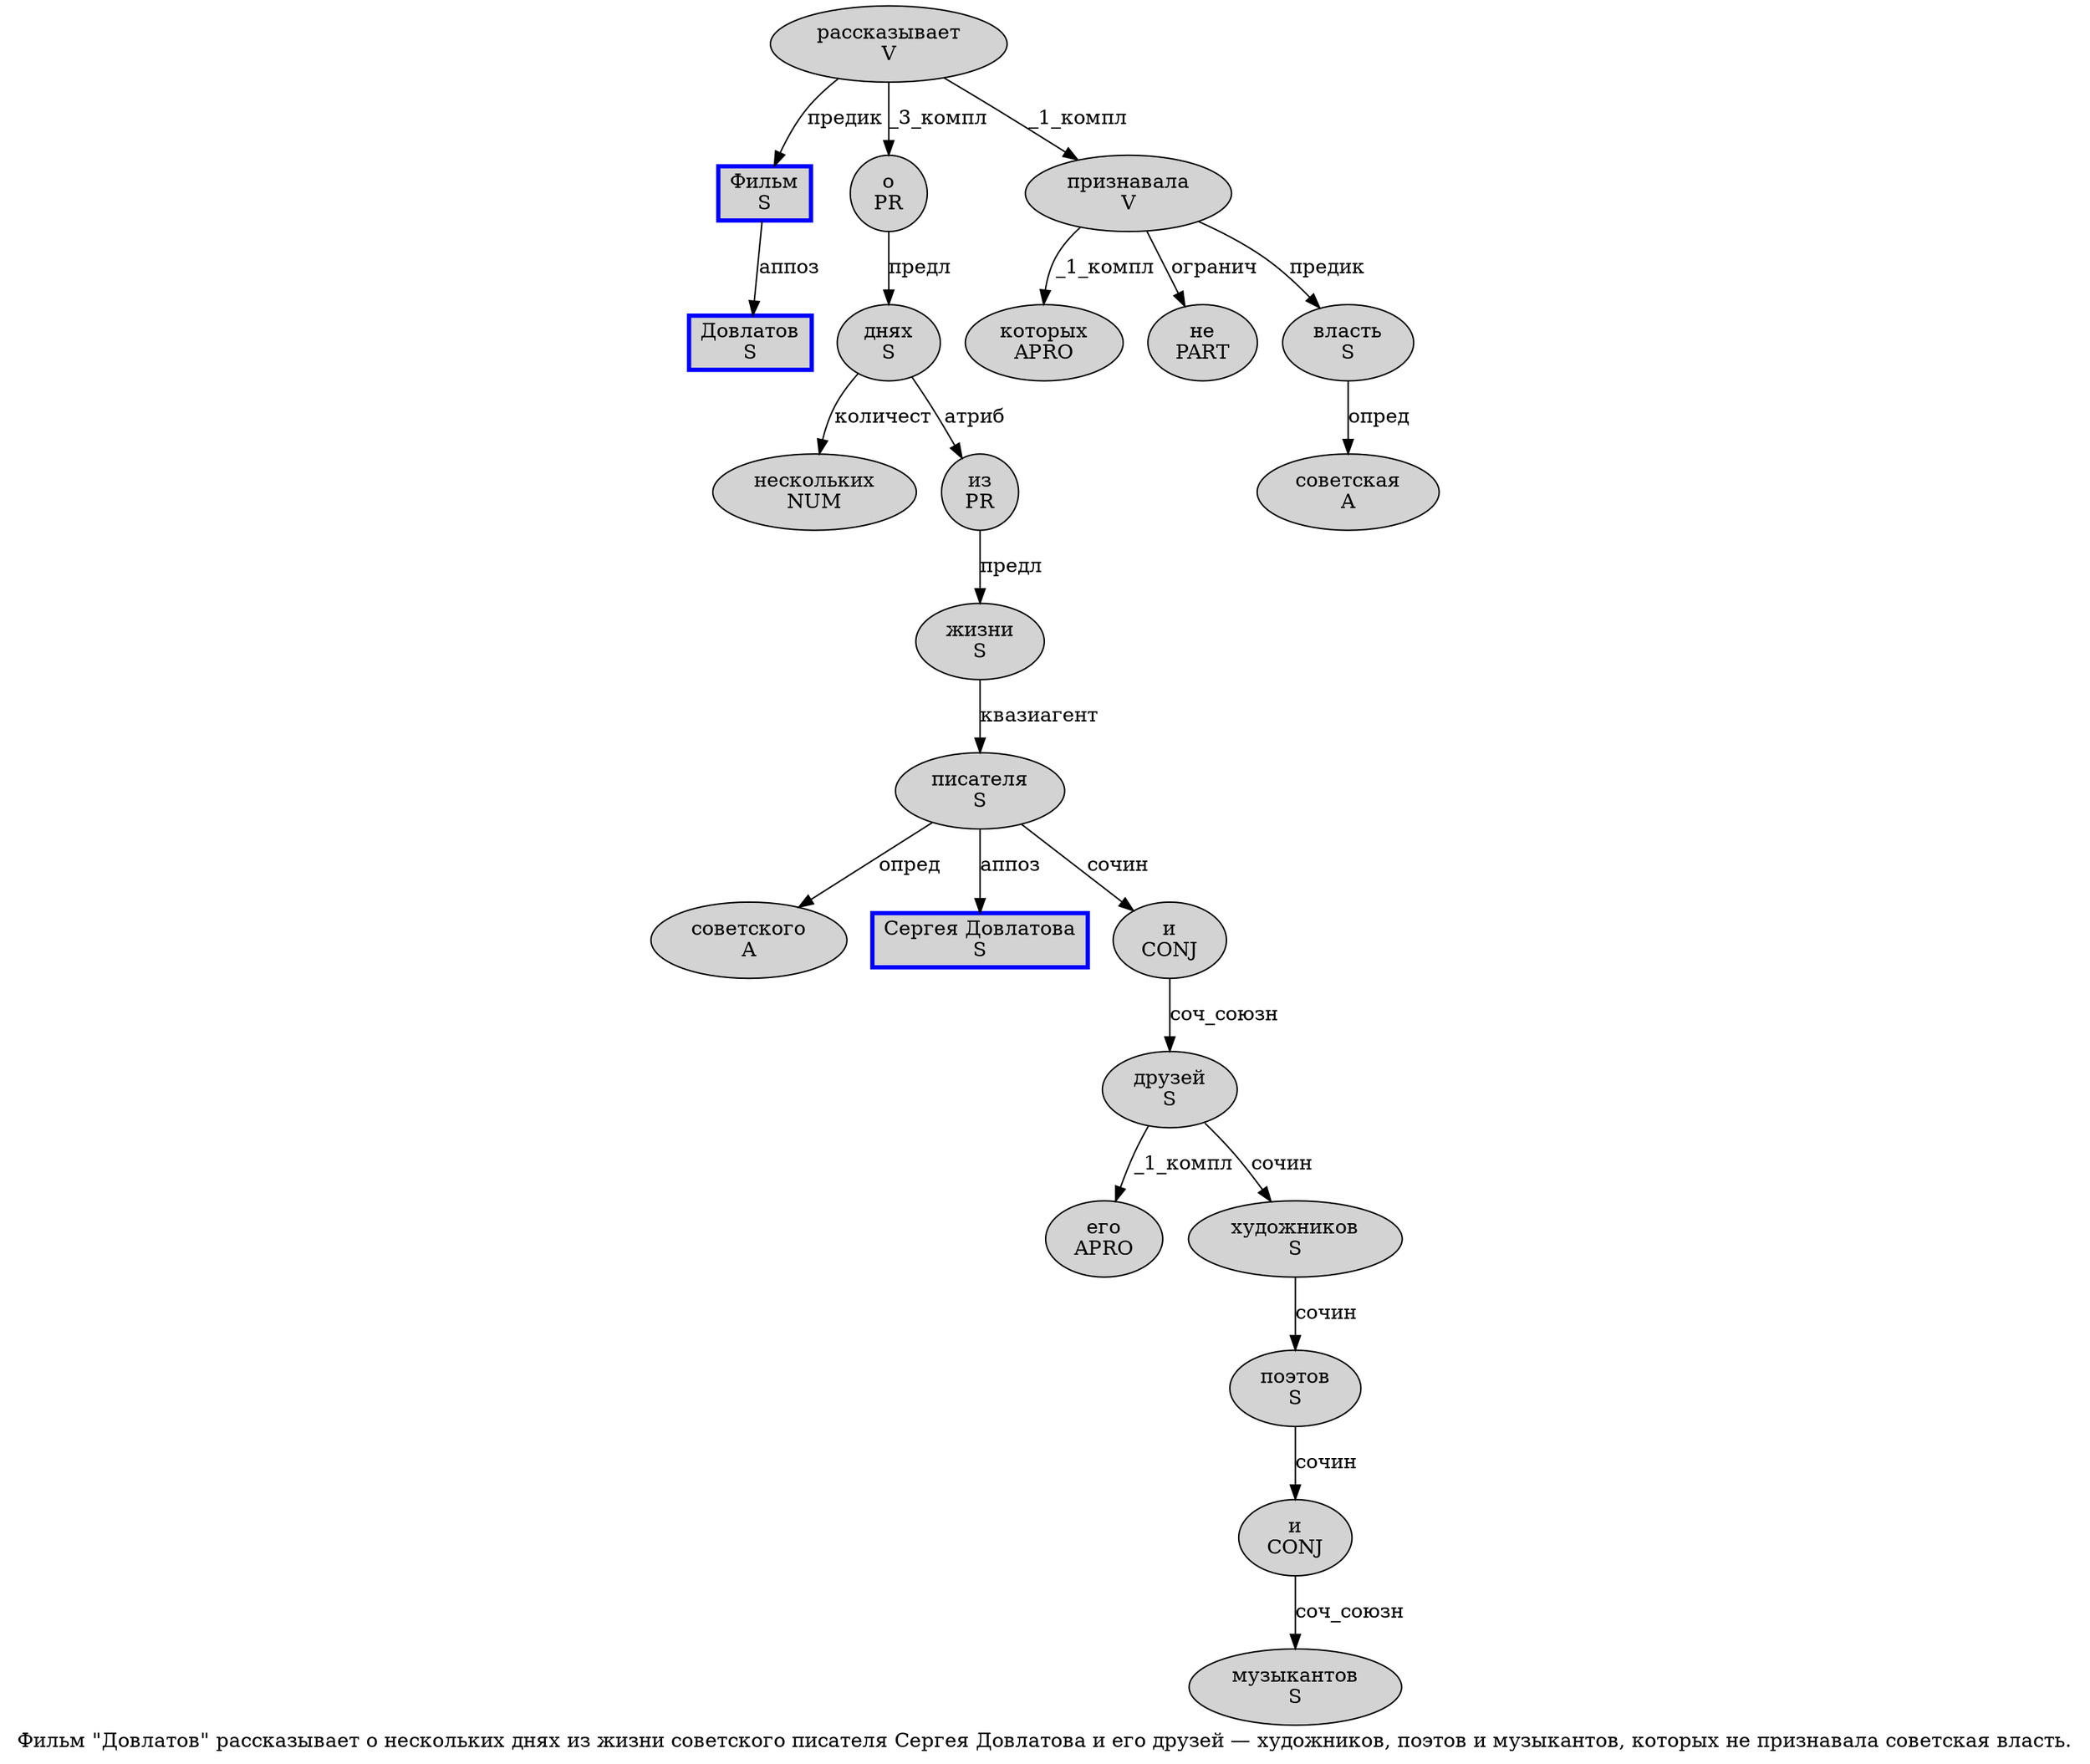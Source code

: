 digraph SENTENCE_1253 {
	graph [label="Фильм \"Довлатов\" рассказывает о нескольких днях из жизни советского писателя Сергея Довлатова и его друзей — художников, поэтов и музыкантов, которых не признавала советская власть."]
	node [style=filled]
		0 [label="Фильм
S" color=blue fillcolor=lightgray penwidth=3 shape=box]
		2 [label="Довлатов
S" color=blue fillcolor=lightgray penwidth=3 shape=box]
		4 [label="рассказывает
V" color="" fillcolor=lightgray penwidth=1 shape=ellipse]
		5 [label="о
PR" color="" fillcolor=lightgray penwidth=1 shape=ellipse]
		6 [label="нескольких
NUM" color="" fillcolor=lightgray penwidth=1 shape=ellipse]
		7 [label="днях
S" color="" fillcolor=lightgray penwidth=1 shape=ellipse]
		8 [label="из
PR" color="" fillcolor=lightgray penwidth=1 shape=ellipse]
		9 [label="жизни
S" color="" fillcolor=lightgray penwidth=1 shape=ellipse]
		10 [label="советского
A" color="" fillcolor=lightgray penwidth=1 shape=ellipse]
		11 [label="писателя
S" color="" fillcolor=lightgray penwidth=1 shape=ellipse]
		12 [label="Сергея Довлатова
S" color=blue fillcolor=lightgray penwidth=3 shape=box]
		13 [label="и
CONJ" color="" fillcolor=lightgray penwidth=1 shape=ellipse]
		14 [label="его
APRO" color="" fillcolor=lightgray penwidth=1 shape=ellipse]
		15 [label="друзей
S" color="" fillcolor=lightgray penwidth=1 shape=ellipse]
		17 [label="художников
S" color="" fillcolor=lightgray penwidth=1 shape=ellipse]
		19 [label="поэтов
S" color="" fillcolor=lightgray penwidth=1 shape=ellipse]
		20 [label="и
CONJ" color="" fillcolor=lightgray penwidth=1 shape=ellipse]
		21 [label="музыкантов
S" color="" fillcolor=lightgray penwidth=1 shape=ellipse]
		23 [label="которых
APRO" color="" fillcolor=lightgray penwidth=1 shape=ellipse]
		24 [label="не
PART" color="" fillcolor=lightgray penwidth=1 shape=ellipse]
		25 [label="признавала
V" color="" fillcolor=lightgray penwidth=1 shape=ellipse]
		26 [label="советская
A" color="" fillcolor=lightgray penwidth=1 shape=ellipse]
		27 [label="власть
S" color="" fillcolor=lightgray penwidth=1 shape=ellipse]
			5 -> 7 [label="предл"]
			19 -> 20 [label="сочин"]
			0 -> 2 [label="аппоз"]
			20 -> 21 [label="соч_союзн"]
			4 -> 0 [label="предик"]
			4 -> 5 [label="_3_компл"]
			4 -> 25 [label="_1_компл"]
			13 -> 15 [label="соч_союзн"]
			7 -> 6 [label="количест"]
			7 -> 8 [label="атриб"]
			8 -> 9 [label="предл"]
			11 -> 10 [label="опред"]
			11 -> 12 [label="аппоз"]
			11 -> 13 [label="сочин"]
			9 -> 11 [label="квазиагент"]
			15 -> 14 [label="_1_компл"]
			15 -> 17 [label="сочин"]
			17 -> 19 [label="сочин"]
			25 -> 23 [label="_1_компл"]
			25 -> 24 [label="огранич"]
			25 -> 27 [label="предик"]
			27 -> 26 [label="опред"]
}
